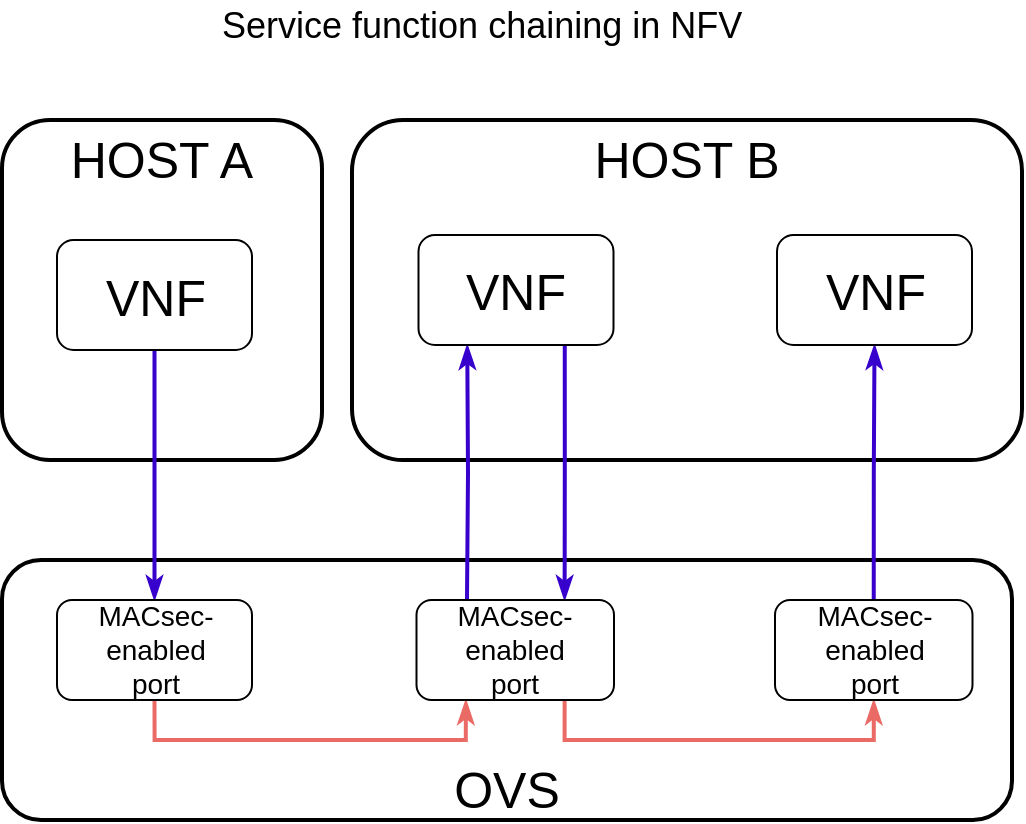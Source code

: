 <mxfile version="12.6.7" type="github">
  <diagram id="0PhkyZh6pTqeAU5DWifH" name="Page-1">
    <mxGraphModel dx="1372" dy="714" grid="1" gridSize="10" guides="1" tooltips="1" connect="1" arrows="1" fold="1" page="1" pageScale="1" pageWidth="827" pageHeight="1169" math="0" shadow="0">
      <root>
        <mxCell id="0"/>
        <mxCell id="1" parent="0"/>
        <mxCell id="_eaUEFpU1vUXmYSTCjyz-9" value="HOST B" style="rounded=1;whiteSpace=wrap;html=1;fontSize=25;strokeWidth=2;spacing=0;spacingBottom=0;fillColor=none;verticalAlign=top;" vertex="1" parent="1">
          <mxGeometry x="190" y="190" width="335" height="170" as="geometry"/>
        </mxCell>
        <mxCell id="_eaUEFpU1vUXmYSTCjyz-10" value="HOST A" style="rounded=1;whiteSpace=wrap;html=1;fontSize=25;strokeWidth=2;spacing=0;spacingBottom=0;fillColor=none;verticalAlign=top;" vertex="1" parent="1">
          <mxGeometry x="15" y="190" width="160" height="170" as="geometry"/>
        </mxCell>
        <mxCell id="wKzrwK8omsFbbwGm3UPk-5" value="OVS" style="rounded=1;whiteSpace=wrap;html=1;fontSize=25;strokeWidth=2;spacing=0;spacingBottom=0;verticalAlign=bottom;" parent="1" vertex="1">
          <mxGeometry x="15" y="410" width="505" height="130" as="geometry"/>
        </mxCell>
        <mxCell id="_eaUEFpU1vUXmYSTCjyz-25" style="edgeStyle=orthogonalEdgeStyle;rounded=0;orthogonalLoop=1;jettySize=auto;html=1;exitX=0.75;exitY=1;exitDx=0;exitDy=0;entryX=0.75;entryY=0;entryDx=0;entryDy=0;startArrow=none;startFill=0;endArrow=classicThin;endFill=1;strokeColor=#3700CC;strokeWidth=2;fontSize=14;fillColor=#6a00ff;" edge="1" parent="1" source="_eaUEFpU1vUXmYSTCjyz-28" target="_eaUEFpU1vUXmYSTCjyz-29">
          <mxGeometry relative="1" as="geometry">
            <mxPoint x="305" y="310" as="sourcePoint"/>
            <mxPoint x="292.5" y="430" as="targetPoint"/>
          </mxGeometry>
        </mxCell>
        <mxCell id="_eaUEFpU1vUXmYSTCjyz-22" style="edgeStyle=orthogonalEdgeStyle;rounded=0;orthogonalLoop=1;jettySize=auto;html=1;exitX=0.5;exitY=1;exitDx=0;exitDy=0;entryX=0.5;entryY=0;entryDx=0;entryDy=0;startArrow=none;startFill=0;endArrow=classicThin;endFill=1;strokeColor=#3700CC;strokeWidth=2;fontSize=14;fillColor=#6a00ff;" edge="1" parent="1" source="wKzrwK8omsFbbwGm3UPk-1" target="_eaUEFpU1vUXmYSTCjyz-13">
          <mxGeometry relative="1" as="geometry"/>
        </mxCell>
        <mxCell id="wKzrwK8omsFbbwGm3UPk-1" value="VNF" style="rounded=1;whiteSpace=wrap;html=1;fontSize=25;" parent="1" vertex="1">
          <mxGeometry x="42.5" y="250" width="97.5" height="55" as="geometry"/>
        </mxCell>
        <mxCell id="1vbUXdz7X8TG0rLyYipP-16" value="Service function chaining in NFV" style="text;html=1;resizable=0;points=[];autosize=1;align=left;verticalAlign=top;spacingTop=-4;fontSize=18;" parent="1" vertex="1">
          <mxGeometry x="122.5" y="130" width="280" height="20" as="geometry"/>
        </mxCell>
        <mxCell id="_eaUEFpU1vUXmYSTCjyz-23" style="edgeStyle=orthogonalEdgeStyle;rounded=0;orthogonalLoop=1;jettySize=auto;html=1;exitX=0.5;exitY=1;exitDx=0;exitDy=0;entryX=0.25;entryY=1;entryDx=0;entryDy=0;startArrow=none;startFill=0;endArrow=classicThin;endFill=1;strokeColor=#EA6B66;strokeWidth=2;fontSize=14;" edge="1" parent="1" source="_eaUEFpU1vUXmYSTCjyz-13" target="_eaUEFpU1vUXmYSTCjyz-29">
          <mxGeometry relative="1" as="geometry">
            <mxPoint x="247.5" y="480" as="targetPoint"/>
          </mxGeometry>
        </mxCell>
        <mxCell id="_eaUEFpU1vUXmYSTCjyz-13" value="MACsec-enabled&lt;br&gt;port" style="rounded=1;whiteSpace=wrap;html=1;fontSize=14;flipH=1;" vertex="1" parent="1">
          <mxGeometry x="42.5" y="430" width="97.5" height="50" as="geometry"/>
        </mxCell>
        <mxCell id="_eaUEFpU1vUXmYSTCjyz-24" style="edgeStyle=orthogonalEdgeStyle;rounded=0;orthogonalLoop=1;jettySize=auto;html=1;exitX=0.25;exitY=0;exitDx=0;exitDy=0;entryX=0.25;entryY=1;entryDx=0;entryDy=0;startArrow=none;startFill=0;endArrow=classicThin;endFill=1;strokeColor=#3700CC;strokeWidth=2;fontSize=14;fillColor=#6a00ff;" edge="1" parent="1" target="_eaUEFpU1vUXmYSTCjyz-28">
          <mxGeometry relative="1" as="geometry">
            <mxPoint x="247.5" y="430" as="sourcePoint"/>
            <mxPoint x="255" y="310" as="targetPoint"/>
          </mxGeometry>
        </mxCell>
        <mxCell id="_eaUEFpU1vUXmYSTCjyz-26" style="edgeStyle=orthogonalEdgeStyle;rounded=0;orthogonalLoop=1;jettySize=auto;html=1;exitX=0.75;exitY=1;exitDx=0;exitDy=0;entryX=0.5;entryY=1;entryDx=0;entryDy=0;startArrow=none;startFill=0;endArrow=classicThin;endFill=1;strokeColor=#EA6B66;strokeWidth=2;fontSize=14;" edge="1" parent="1" source="_eaUEFpU1vUXmYSTCjyz-29" target="_eaUEFpU1vUXmYSTCjyz-31">
          <mxGeometry relative="1" as="geometry">
            <mxPoint x="292.5" y="480" as="sourcePoint"/>
            <mxPoint x="425" y="480" as="targetPoint"/>
          </mxGeometry>
        </mxCell>
        <mxCell id="_eaUEFpU1vUXmYSTCjyz-27" style="edgeStyle=orthogonalEdgeStyle;rounded=0;orthogonalLoop=1;jettySize=auto;html=1;exitX=0.5;exitY=0;exitDx=0;exitDy=0;entryX=0.5;entryY=1;entryDx=0;entryDy=0;startArrow=none;startFill=0;endArrow=classicThin;endFill=1;strokeColor=#3700CC;strokeWidth=2;fontSize=14;fillColor=#6a00ff;" edge="1" parent="1" source="_eaUEFpU1vUXmYSTCjyz-31" target="_eaUEFpU1vUXmYSTCjyz-30">
          <mxGeometry relative="1" as="geometry">
            <mxPoint x="447.5" y="430" as="sourcePoint"/>
            <mxPoint x="425" y="310" as="targetPoint"/>
          </mxGeometry>
        </mxCell>
        <mxCell id="_eaUEFpU1vUXmYSTCjyz-28" value="VNF" style="rounded=1;whiteSpace=wrap;html=1;fontSize=25;" vertex="1" parent="1">
          <mxGeometry x="223.25" y="247.5" width="97.5" height="55" as="geometry"/>
        </mxCell>
        <mxCell id="_eaUEFpU1vUXmYSTCjyz-29" value="MACsec-enabled&lt;br&gt;port" style="rounded=1;whiteSpace=wrap;html=1;fontSize=14;flipH=1;" vertex="1" parent="1">
          <mxGeometry x="222.25" y="430" width="98.75" height="50" as="geometry"/>
        </mxCell>
        <mxCell id="_eaUEFpU1vUXmYSTCjyz-30" value="VNF" style="rounded=1;whiteSpace=wrap;html=1;fontSize=25;" vertex="1" parent="1">
          <mxGeometry x="402.5" y="247.5" width="97.5" height="55" as="geometry"/>
        </mxCell>
        <mxCell id="_eaUEFpU1vUXmYSTCjyz-31" value="MACsec-enabled&lt;br&gt;port" style="rounded=1;whiteSpace=wrap;html=1;fontSize=14;flipH=1;" vertex="1" parent="1">
          <mxGeometry x="401.5" y="430" width="98.75" height="50" as="geometry"/>
        </mxCell>
      </root>
    </mxGraphModel>
  </diagram>
</mxfile>
